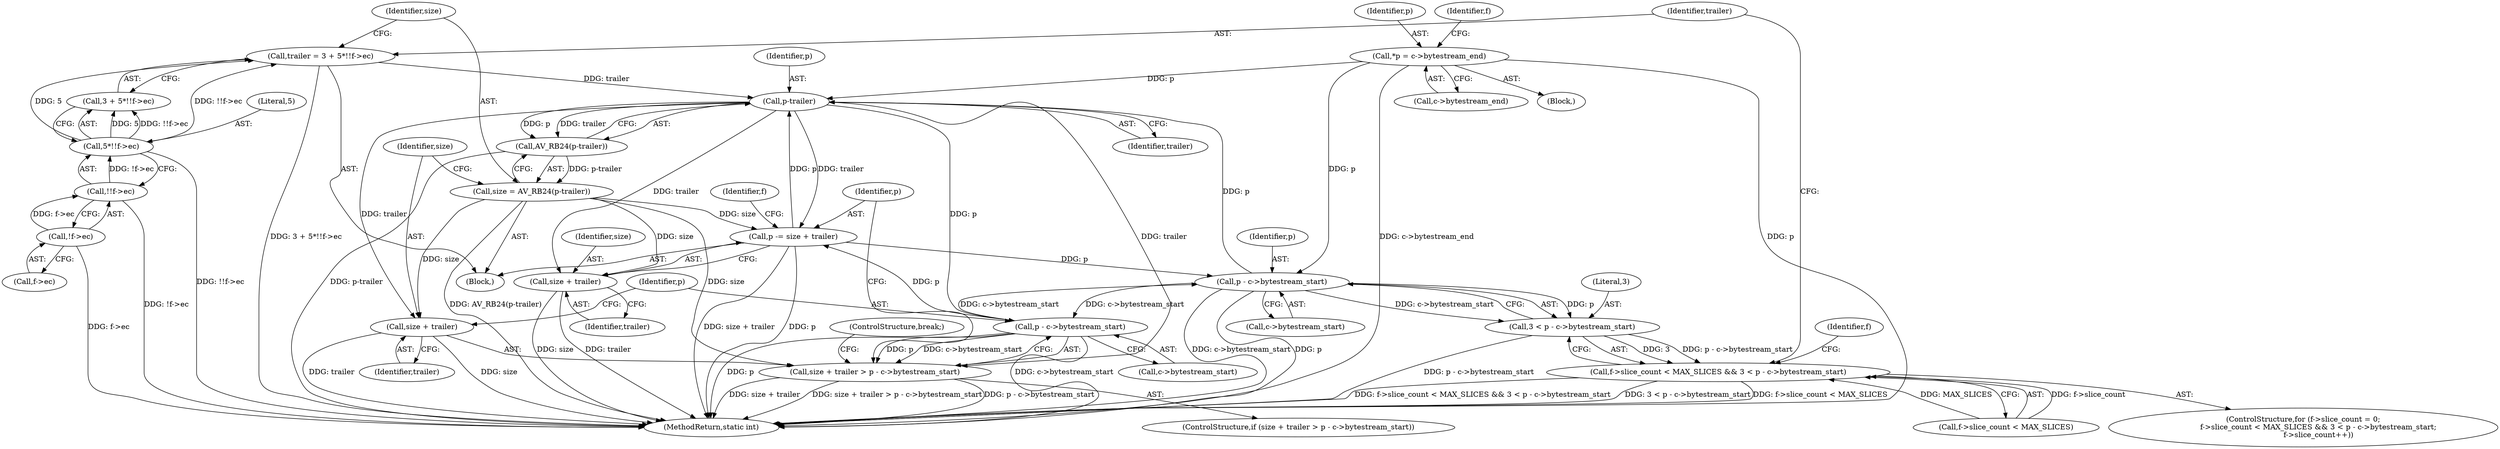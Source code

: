 digraph "0_FFmpeg_b05cd1ea7e45a836f7f6071a716c38bb30326e0f@pointer" {
"1000947" [label="(Call,p-trailer)"];
"1000961" [label="(Call,p -= size + trailer)"];
"1000944" [label="(Call,size = AV_RB24(p-trailer))"];
"1000946" [label="(Call,AV_RB24(p-trailer))"];
"1000947" [label="(Call,p-trailer)"];
"1000902" [label="(Call,*p = c->bytestream_end)"];
"1000921" [label="(Call,p - c->bytestream_start)"];
"1000955" [label="(Call,p - c->bytestream_start)"];
"1000932" [label="(Call,trailer = 3 + 5*!!f->ec)"];
"1000936" [label="(Call,5*!!f->ec)"];
"1000938" [label="(Call,!!f->ec)"];
"1000939" [label="(Call,!f->ec)"];
"1000951" [label="(Call,size + trailer > p - c->bytestream_start)"];
"1000952" [label="(Call,size + trailer)"];
"1000919" [label="(Call,3 < p - c->bytestream_start)"];
"1000913" [label="(Call,f->slice_count < MAX_SLICES && 3 < p - c->bytestream_start)"];
"1000963" [label="(Call,size + trailer)"];
"1000960" [label="(ControlStructure,break;)"];
"1000900" [label="(Block,)"];
"1000939" [label="(Call,!f->ec)"];
"1000913" [label="(Call,f->slice_count < MAX_SLICES && 3 < p - c->bytestream_start)"];
"1000933" [label="(Identifier,trailer)"];
"1000954" [label="(Identifier,trailer)"];
"1000930" [label="(Block,)"];
"1000965" [label="(Identifier,trailer)"];
"1000902" [label="(Call,*p = c->bytestream_end)"];
"1000950" [label="(ControlStructure,if (size + trailer > p - c->bytestream_start))"];
"1001322" [label="(MethodReturn,static int)"];
"1000934" [label="(Call,3 + 5*!!f->ec)"];
"1000962" [label="(Identifier,p)"];
"1000938" [label="(Call,!!f->ec)"];
"1000949" [label="(Identifier,trailer)"];
"1000946" [label="(Call,AV_RB24(p-trailer))"];
"1000914" [label="(Call,f->slice_count < MAX_SLICES)"];
"1000961" [label="(Call,p -= size + trailer)"];
"1000957" [label="(Call,c->bytestream_start)"];
"1000956" [label="(Identifier,p)"];
"1000952" [label="(Call,size + trailer)"];
"1000910" [label="(Identifier,f)"];
"1000970" [label="(Identifier,f)"];
"1000903" [label="(Identifier,p)"];
"1000904" [label="(Call,c->bytestream_end)"];
"1000936" [label="(Call,5*!!f->ec)"];
"1000921" [label="(Call,p - c->bytestream_start)"];
"1000928" [label="(Identifier,f)"];
"1000919" [label="(Call,3 < p - c->bytestream_start)"];
"1000922" [label="(Identifier,p)"];
"1000944" [label="(Call,size = AV_RB24(p-trailer))"];
"1000945" [label="(Identifier,size)"];
"1000951" [label="(Call,size + trailer > p - c->bytestream_start)"];
"1000964" [label="(Identifier,size)"];
"1000955" [label="(Call,p - c->bytestream_start)"];
"1000940" [label="(Call,f->ec)"];
"1000948" [label="(Identifier,p)"];
"1000907" [label="(ControlStructure,for (f->slice_count = 0;\n             f->slice_count < MAX_SLICES && 3 < p - c->bytestream_start;\n             f->slice_count++))"];
"1000953" [label="(Identifier,size)"];
"1000920" [label="(Literal,3)"];
"1000923" [label="(Call,c->bytestream_start)"];
"1000963" [label="(Call,size + trailer)"];
"1000947" [label="(Call,p-trailer)"];
"1000937" [label="(Literal,5)"];
"1000932" [label="(Call,trailer = 3 + 5*!!f->ec)"];
"1000947" -> "1000946"  [label="AST: "];
"1000947" -> "1000949"  [label="CFG: "];
"1000948" -> "1000947"  [label="AST: "];
"1000949" -> "1000947"  [label="AST: "];
"1000946" -> "1000947"  [label="CFG: "];
"1000947" -> "1000946"  [label="DDG: p"];
"1000947" -> "1000946"  [label="DDG: trailer"];
"1000961" -> "1000947"  [label="DDG: p"];
"1000902" -> "1000947"  [label="DDG: p"];
"1000921" -> "1000947"  [label="DDG: p"];
"1000932" -> "1000947"  [label="DDG: trailer"];
"1000947" -> "1000951"  [label="DDG: trailer"];
"1000947" -> "1000952"  [label="DDG: trailer"];
"1000947" -> "1000955"  [label="DDG: p"];
"1000947" -> "1000961"  [label="DDG: trailer"];
"1000947" -> "1000963"  [label="DDG: trailer"];
"1000961" -> "1000930"  [label="AST: "];
"1000961" -> "1000963"  [label="CFG: "];
"1000962" -> "1000961"  [label="AST: "];
"1000963" -> "1000961"  [label="AST: "];
"1000928" -> "1000961"  [label="CFG: "];
"1000961" -> "1001322"  [label="DDG: p"];
"1000961" -> "1001322"  [label="DDG: size + trailer"];
"1000961" -> "1000921"  [label="DDG: p"];
"1000944" -> "1000961"  [label="DDG: size"];
"1000955" -> "1000961"  [label="DDG: p"];
"1000944" -> "1000930"  [label="AST: "];
"1000944" -> "1000946"  [label="CFG: "];
"1000945" -> "1000944"  [label="AST: "];
"1000946" -> "1000944"  [label="AST: "];
"1000953" -> "1000944"  [label="CFG: "];
"1000944" -> "1001322"  [label="DDG: AV_RB24(p-trailer)"];
"1000946" -> "1000944"  [label="DDG: p-trailer"];
"1000944" -> "1000951"  [label="DDG: size"];
"1000944" -> "1000952"  [label="DDG: size"];
"1000944" -> "1000963"  [label="DDG: size"];
"1000946" -> "1001322"  [label="DDG: p-trailer"];
"1000902" -> "1000900"  [label="AST: "];
"1000902" -> "1000904"  [label="CFG: "];
"1000903" -> "1000902"  [label="AST: "];
"1000904" -> "1000902"  [label="AST: "];
"1000910" -> "1000902"  [label="CFG: "];
"1000902" -> "1001322"  [label="DDG: c->bytestream_end"];
"1000902" -> "1001322"  [label="DDG: p"];
"1000902" -> "1000921"  [label="DDG: p"];
"1000921" -> "1000919"  [label="AST: "];
"1000921" -> "1000923"  [label="CFG: "];
"1000922" -> "1000921"  [label="AST: "];
"1000923" -> "1000921"  [label="AST: "];
"1000919" -> "1000921"  [label="CFG: "];
"1000921" -> "1001322"  [label="DDG: c->bytestream_start"];
"1000921" -> "1001322"  [label="DDG: p"];
"1000921" -> "1000919"  [label="DDG: p"];
"1000921" -> "1000919"  [label="DDG: c->bytestream_start"];
"1000955" -> "1000921"  [label="DDG: c->bytestream_start"];
"1000921" -> "1000955"  [label="DDG: c->bytestream_start"];
"1000955" -> "1000951"  [label="AST: "];
"1000955" -> "1000957"  [label="CFG: "];
"1000956" -> "1000955"  [label="AST: "];
"1000957" -> "1000955"  [label="AST: "];
"1000951" -> "1000955"  [label="CFG: "];
"1000955" -> "1001322"  [label="DDG: c->bytestream_start"];
"1000955" -> "1001322"  [label="DDG: p"];
"1000955" -> "1000951"  [label="DDG: p"];
"1000955" -> "1000951"  [label="DDG: c->bytestream_start"];
"1000932" -> "1000930"  [label="AST: "];
"1000932" -> "1000934"  [label="CFG: "];
"1000933" -> "1000932"  [label="AST: "];
"1000934" -> "1000932"  [label="AST: "];
"1000945" -> "1000932"  [label="CFG: "];
"1000932" -> "1001322"  [label="DDG: 3 + 5*!!f->ec"];
"1000936" -> "1000932"  [label="DDG: 5"];
"1000936" -> "1000932"  [label="DDG: !!f->ec"];
"1000936" -> "1000934"  [label="AST: "];
"1000936" -> "1000938"  [label="CFG: "];
"1000937" -> "1000936"  [label="AST: "];
"1000938" -> "1000936"  [label="AST: "];
"1000934" -> "1000936"  [label="CFG: "];
"1000936" -> "1001322"  [label="DDG: !!f->ec"];
"1000936" -> "1000934"  [label="DDG: 5"];
"1000936" -> "1000934"  [label="DDG: !!f->ec"];
"1000938" -> "1000936"  [label="DDG: !f->ec"];
"1000938" -> "1000939"  [label="CFG: "];
"1000939" -> "1000938"  [label="AST: "];
"1000938" -> "1001322"  [label="DDG: !f->ec"];
"1000939" -> "1000938"  [label="DDG: f->ec"];
"1000939" -> "1000940"  [label="CFG: "];
"1000940" -> "1000939"  [label="AST: "];
"1000939" -> "1001322"  [label="DDG: f->ec"];
"1000951" -> "1000950"  [label="AST: "];
"1000952" -> "1000951"  [label="AST: "];
"1000960" -> "1000951"  [label="CFG: "];
"1000962" -> "1000951"  [label="CFG: "];
"1000951" -> "1001322"  [label="DDG: size + trailer"];
"1000951" -> "1001322"  [label="DDG: size + trailer > p - c->bytestream_start"];
"1000951" -> "1001322"  [label="DDG: p - c->bytestream_start"];
"1000952" -> "1000954"  [label="CFG: "];
"1000953" -> "1000952"  [label="AST: "];
"1000954" -> "1000952"  [label="AST: "];
"1000956" -> "1000952"  [label="CFG: "];
"1000952" -> "1001322"  [label="DDG: size"];
"1000952" -> "1001322"  [label="DDG: trailer"];
"1000919" -> "1000913"  [label="AST: "];
"1000920" -> "1000919"  [label="AST: "];
"1000913" -> "1000919"  [label="CFG: "];
"1000919" -> "1001322"  [label="DDG: p - c->bytestream_start"];
"1000919" -> "1000913"  [label="DDG: 3"];
"1000919" -> "1000913"  [label="DDG: p - c->bytestream_start"];
"1000913" -> "1000907"  [label="AST: "];
"1000913" -> "1000914"  [label="CFG: "];
"1000914" -> "1000913"  [label="AST: "];
"1000933" -> "1000913"  [label="CFG: "];
"1000970" -> "1000913"  [label="CFG: "];
"1000913" -> "1001322"  [label="DDG: 3 < p - c->bytestream_start"];
"1000913" -> "1001322"  [label="DDG: f->slice_count < MAX_SLICES"];
"1000913" -> "1001322"  [label="DDG: f->slice_count < MAX_SLICES && 3 < p - c->bytestream_start"];
"1000914" -> "1000913"  [label="DDG: f->slice_count"];
"1000914" -> "1000913"  [label="DDG: MAX_SLICES"];
"1000963" -> "1000965"  [label="CFG: "];
"1000964" -> "1000963"  [label="AST: "];
"1000965" -> "1000963"  [label="AST: "];
"1000963" -> "1001322"  [label="DDG: trailer"];
"1000963" -> "1001322"  [label="DDG: size"];
}
